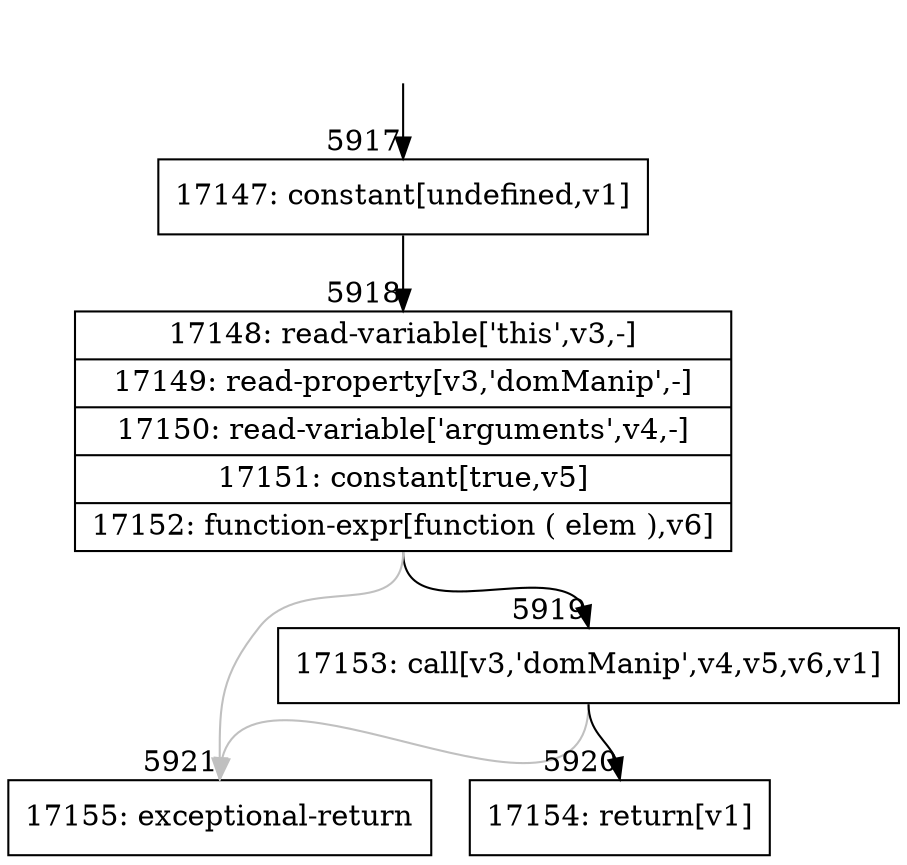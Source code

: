 digraph {
rankdir="TD"
BB_entry388[shape=none,label=""];
BB_entry388 -> BB5917 [tailport=s, headport=n, headlabel="    5917"]
BB5917 [shape=record label="{17147: constant[undefined,v1]}" ] 
BB5917 -> BB5918 [tailport=s, headport=n, headlabel="      5918"]
BB5918 [shape=record label="{17148: read-variable['this',v3,-]|17149: read-property[v3,'domManip',-]|17150: read-variable['arguments',v4,-]|17151: constant[true,v5]|17152: function-expr[function ( elem ),v6]}" ] 
BB5918 -> BB5919 [tailport=s, headport=n, headlabel="      5919"]
BB5918 -> BB5921 [tailport=s, headport=n, color=gray, headlabel="      5921"]
BB5919 [shape=record label="{17153: call[v3,'domManip',v4,v5,v6,v1]}" ] 
BB5919 -> BB5920 [tailport=s, headport=n, headlabel="      5920"]
BB5919 -> BB5921 [tailport=s, headport=n, color=gray]
BB5920 [shape=record label="{17154: return[v1]}" ] 
BB5921 [shape=record label="{17155: exceptional-return}" ] 
}
